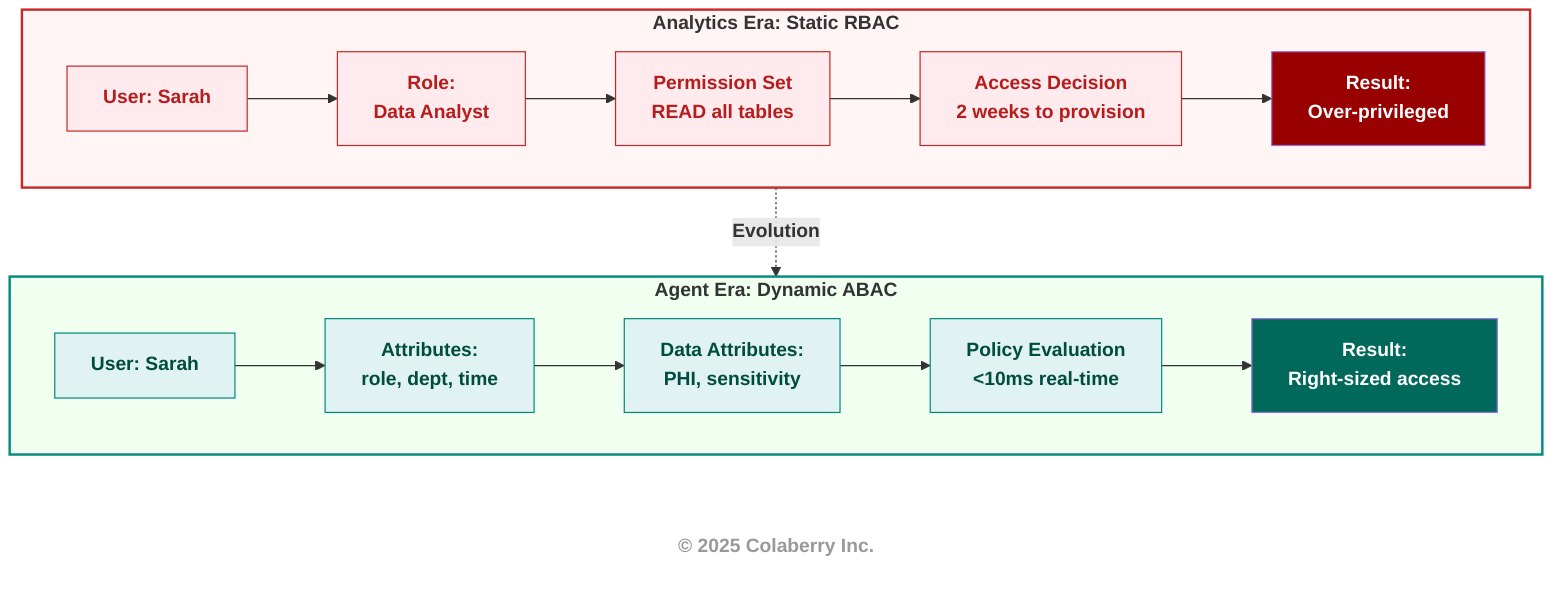 flowchart TB
    subgraph Analytics["<b>Analytics Era: Static RBAC</b>"]
        direction LR
        A1["<b>User: Sarah</b>"] --> A2["<b>Role:<br/>Data Analyst</b>"]
        A2 --> A3["<b>Permission Set<br/>READ all tables</b>"]
        A3 --> A4["<b>Access Decision<br/>2 weeks to provision</b>"]
        A4 --> A5["<b>Result:<br/>Over-privileged</b>"]
    end
    
    Analytics -.->|<b>Evolution</b>| Agent
    
    subgraph Agent["<b>Agent Era: Dynamic ABAC</b>"]
        direction LR
        B1["<b>User: Sarah</b>"] --> B2["<b>Attributes:<br/>role, dept, time</b>"]
        B2 --> B3["<b>Data Attributes:<br/>PHI, sensitivity</b>"]
        B3 --> B4["<b>Policy Evaluation<br/><10ms real-time</b>"]
        B4 --> B5["<b>Result:<br/>Right-sized access</b>"]
    end
    
    Agent ~~~ CR["<b>© 2025 Colaberry Inc.</b>"]
    
    classDef subgraphTitle fill:#f9f9f9,stroke:#333333,stroke-width:2px,color:#000000
    classDef oldEra fill:#ffebee,stroke:#c62828,color:#b71c1c
    classDef newEra fill:#e0f2f1,stroke:#00897b,color:#004d40
    classDef problem fill:#990000,color:#ffffff
    classDef solution fill:#00695c,color:#ffffff
    
    style A1 fill:#ffebee,stroke:#c62828,color:#b71c1c
    style A2 fill:#ffebee,stroke:#c62828,color:#b71c1c
    style A3 fill:#ffebee,stroke:#c62828,color:#b71c1c
    style A4 fill:#ffebee,stroke:#c62828,color:#b71c1c
    style A5 fill:#990000,color:#ffffff
    
    style B1 fill:#e0f2f1,stroke:#00897b,color:#004d40
    style B2 fill:#e0f2f1,stroke:#00897b,color:#004d40
    style B3 fill:#e0f2f1,stroke:#00897b,color:#004d40
    style B4 fill:#e0f2f1,stroke:#00897b,color:#004d40
    style B5 fill:#00695c,color:#ffffff
    
    style Analytics fill:#fff5f5,stroke:#c62828,stroke-width:2px
    style Agent fill:#f0fff0,stroke:#00897b,stroke-width:2px
    style CR fill:none,stroke:none,color:#999999